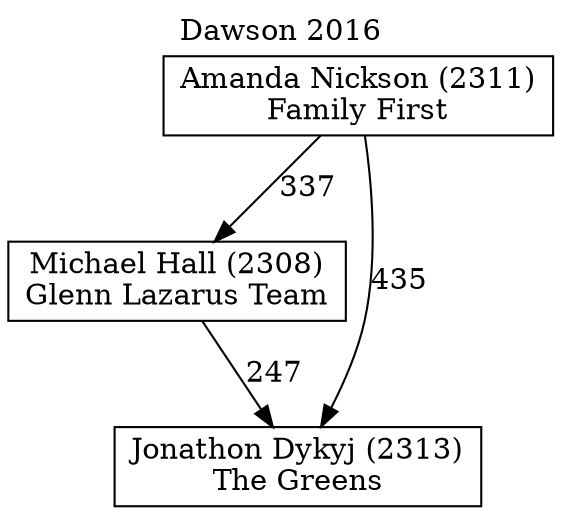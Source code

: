 // House preference flow
digraph "Jonathon Dykyj (2313)_Dawson_2016" {
	graph [label="Dawson 2016" labelloc=t mclimit=10]
	node [shape=box]
	"Amanda Nickson (2311)" [label="Amanda Nickson (2311)
Family First"]
	"Michael Hall (2308)" [label="Michael Hall (2308)
Glenn Lazarus Team"]
	"Jonathon Dykyj (2313)" [label="Jonathon Dykyj (2313)
The Greens"]
	"Michael Hall (2308)" -> "Jonathon Dykyj (2313)" [label=247]
	"Amanda Nickson (2311)" -> "Michael Hall (2308)" [label=337]
	"Amanda Nickson (2311)" -> "Jonathon Dykyj (2313)" [label=435]
}
